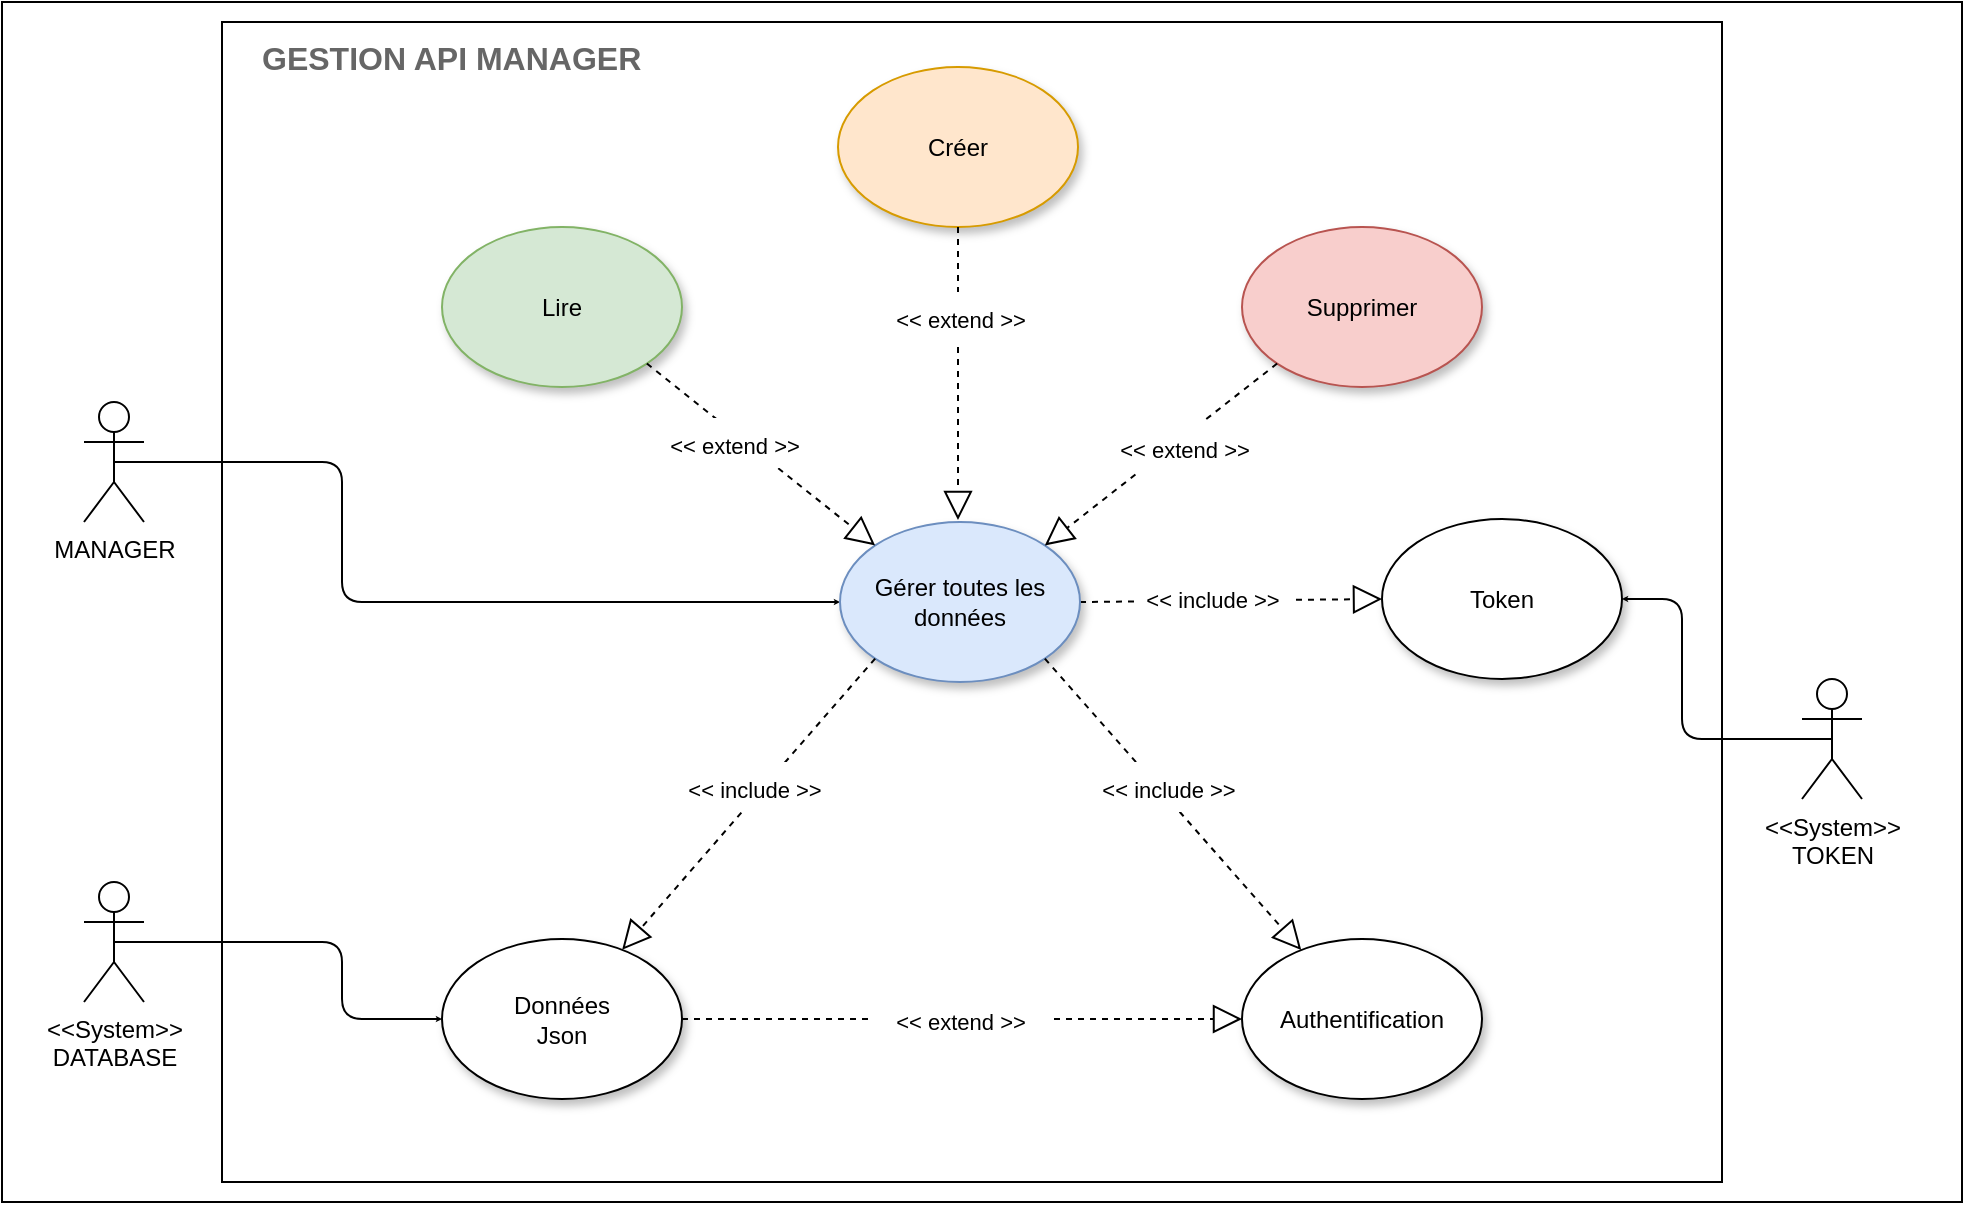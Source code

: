 <mxfile version="14.6.12" type="device" pages="3"><diagram id="VH_ox0vTG5aYY0R1LAW1" name="Page-1"><mxGraphModel dx="1079" dy="1766" grid="1" gridSize="10" guides="1" tooltips="1" connect="1" arrows="1" fold="1" page="1" pageScale="1" pageWidth="827" pageHeight="1169" math="0" shadow="0"><root><mxCell id="0"/><mxCell id="1" parent="0"/><mxCell id="WG0vmA7GrmN-rocCWLWq-1" value="" style="rounded=0;whiteSpace=wrap;html=1;fillColor=none;" parent="1" vertex="1"><mxGeometry x="230" y="-170" width="980" height="600" as="geometry"/></mxCell><mxCell id="WG0vmA7GrmN-rocCWLWq-2" value="" style="shape=folder;fontStyle=1;spacingTop=10;tabWidth=40;tabHeight=0;tabPosition=left;html=1;" parent="1" vertex="1"><mxGeometry x="340" y="-160" width="750" height="580" as="geometry"/></mxCell><mxCell id="WG0vmA7GrmN-rocCWLWq-3" style="edgeStyle=orthogonalEdgeStyle;rounded=1;orthogonalLoop=1;jettySize=auto;html=1;exitX=0.5;exitY=0.5;exitDx=0;exitDy=0;exitPerimeter=0;shadow=0;startSize=0;endSize=0;" parent="1" source="WG0vmA7GrmN-rocCWLWq-4" target="WG0vmA7GrmN-rocCWLWq-8" edge="1"><mxGeometry relative="1" as="geometry"><Array as="points"><mxPoint x="400" y="60"/><mxPoint x="400" y="130"/></Array></mxGeometry></mxCell><mxCell id="WG0vmA7GrmN-rocCWLWq-4" value="MANAGER" style="shape=umlActor;verticalLabelPosition=bottom;verticalAlign=top;html=1;" parent="1" vertex="1"><mxGeometry x="271" y="30" width="30" height="60" as="geometry"/></mxCell><mxCell id="WG0vmA7GrmN-rocCWLWq-5" value="Créer" style="ellipse;whiteSpace=wrap;html=1;fillColor=#ffe6cc;strokeColor=#d79b00;shadow=1;" parent="1" vertex="1"><mxGeometry x="648" y="-137.5" width="120" height="80" as="geometry"/></mxCell><mxCell id="WG0vmA7GrmN-rocCWLWq-6" value="" style="endArrow=block;dashed=1;endFill=0;endSize=12;html=1;exitX=1;exitY=0.5;exitDx=0;exitDy=0;entryX=0;entryY=0.5;entryDx=0;entryDy=0;" parent="1" source="WG0vmA7GrmN-rocCWLWq-8" target="WG0vmA7GrmN-rocCWLWq-9" edge="1"><mxGeometry width="160" relative="1" as="geometry"><mxPoint x="620" y="90" as="sourcePoint"/><mxPoint x="909" y="154" as="targetPoint"/></mxGeometry></mxCell><mxCell id="WG0vmA7GrmN-rocCWLWq-7" value="&lt;div&gt;&lt;font style=&quot;font-size: 16px&quot; color=&quot;#666666&quot;&gt;&lt;b&gt;GESTION API MANAGER&lt;/b&gt;&lt;/font&gt;&lt;/div&gt;" style="text;html=1;align=left;" parent="1" vertex="1"><mxGeometry x="358.2" y="-158" width="191.8" height="30" as="geometry"/></mxCell><mxCell id="WG0vmA7GrmN-rocCWLWq-8" value="Gérer toutes les données" style="ellipse;whiteSpace=wrap;html=1;fillColor=#dae8fc;strokeColor=#6c8ebf;shadow=1;" parent="1" vertex="1"><mxGeometry x="649" y="90" width="120" height="80" as="geometry"/></mxCell><mxCell id="WG0vmA7GrmN-rocCWLWq-9" value="Token" style="ellipse;whiteSpace=wrap;html=1;shadow=1;" parent="1" vertex="1"><mxGeometry x="920" y="88.5" width="120" height="80" as="geometry"/></mxCell><mxCell id="WG0vmA7GrmN-rocCWLWq-10" value="Supprimer" style="ellipse;whiteSpace=wrap;html=1;shadow=1;fillColor=#f8cecc;strokeColor=#b85450;" parent="1" vertex="1"><mxGeometry x="850" y="-57.5" width="120" height="80" as="geometry"/></mxCell><mxCell id="WG0vmA7GrmN-rocCWLWq-13" value="" style="endArrow=block;dashed=1;endFill=0;endSize=12;html=1;exitX=0;exitY=1;exitDx=0;exitDy=0;entryX=1;entryY=0;entryDx=0;entryDy=0;" parent="1" source="WG0vmA7GrmN-rocCWLWq-10" target="WG0vmA7GrmN-rocCWLWq-8" edge="1"><mxGeometry width="160" relative="1" as="geometry"><mxPoint x="709" y="90" as="sourcePoint"/><mxPoint x="751" y="100" as="targetPoint"/><Array as="points"/></mxGeometry></mxCell><mxCell id="WG0vmA7GrmN-rocCWLWq-14" value="" style="endArrow=block;dashed=1;endFill=0;endSize=12;html=1;exitX=0.5;exitY=1;exitDx=0;exitDy=0;" parent="1" source="WG0vmA7GrmN-rocCWLWq-5" edge="1"><mxGeometry width="160" relative="1" as="geometry"><mxPoint x="837.574" y="3.284" as="sourcePoint"/><mxPoint x="708" y="89" as="targetPoint"/><Array as="points"/></mxGeometry></mxCell><mxCell id="WG0vmA7GrmN-rocCWLWq-17" value="&lt;font style=&quot;font-size: 11px&quot;&gt;&amp;lt;&amp;lt; extend &amp;gt;&amp;gt;&lt;/font&gt;" style="text;html=1;align=center;fillColor=#ffffff;" parent="1" vertex="1"><mxGeometry x="664" y="-25" width="90" height="25" as="geometry"/></mxCell><mxCell id="WG0vmA7GrmN-rocCWLWq-18" value="Données&lt;br&gt;Json" style="ellipse;whiteSpace=wrap;html=1;shadow=1;" parent="1" vertex="1"><mxGeometry x="450" y="298.5" width="120" height="80" as="geometry"/></mxCell><mxCell id="WG0vmA7GrmN-rocCWLWq-19" value="" style="endArrow=block;dashed=1;endFill=0;endSize=12;html=1;exitX=0;exitY=1;exitDx=0;exitDy=0;" parent="1" source="WG0vmA7GrmN-rocCWLWq-8" target="WG0vmA7GrmN-rocCWLWq-18" edge="1"><mxGeometry width="160" relative="1" as="geometry"><mxPoint x="719" y="310" as="sourcePoint"/><mxPoint x="719" y="180" as="targetPoint"/></mxGeometry></mxCell><mxCell id="WG0vmA7GrmN-rocCWLWq-21" value="&lt;font style=&quot;font-size: 11px&quot;&gt;&amp;lt;&amp;lt; include &amp;gt;&amp;gt;&lt;/font&gt;" style="text;html=1;align=center;fillColor=#ffffff;" parent="1" vertex="1"><mxGeometry x="796" y="115" width="78" height="25" as="geometry"/></mxCell><mxCell id="yUi-xcZ-TGcRGuBILxH9-6" value="&amp;lt;&amp;lt;System&amp;gt;&amp;gt;&lt;br&gt;DATABASE" style="shape=umlActor;verticalLabelPosition=bottom;verticalAlign=top;html=1;" parent="1" vertex="1"><mxGeometry x="271" y="270" width="30" height="60" as="geometry"/></mxCell><mxCell id="yUi-xcZ-TGcRGuBILxH9-10" style="edgeStyle=orthogonalEdgeStyle;rounded=1;orthogonalLoop=1;jettySize=auto;html=1;exitX=0.5;exitY=0.5;exitDx=0;exitDy=0;exitPerimeter=0;shadow=0;entryX=0;entryY=0.5;entryDx=0;entryDy=0;endSize=0;startSize=0;" parent="1" source="yUi-xcZ-TGcRGuBILxH9-6" target="WG0vmA7GrmN-rocCWLWq-18" edge="1"><mxGeometry relative="1" as="geometry"><Array as="points"><mxPoint x="400" y="300"/><mxPoint x="400" y="339"/></Array><mxPoint x="296" y="70" as="sourcePoint"/><mxPoint x="659" y="140" as="targetPoint"/></mxGeometry></mxCell><mxCell id="lj6DxXYrxHW-u3DZiMIi-1" value="Lire" style="ellipse;whiteSpace=wrap;html=1;shadow=1;fillColor=#d5e8d4;strokeColor=#82b366;" parent="1" vertex="1"><mxGeometry x="450" y="-57.5" width="120" height="80" as="geometry"/></mxCell><mxCell id="lj6DxXYrxHW-u3DZiMIi-2" value="" style="endArrow=block;dashed=1;endFill=0;endSize=12;html=1;exitX=1;exitY=1;exitDx=0;exitDy=0;entryX=0;entryY=0;entryDx=0;entryDy=0;" parent="1" source="lj6DxXYrxHW-u3DZiMIi-1" target="WG0vmA7GrmN-rocCWLWq-8" edge="1"><mxGeometry width="160" relative="1" as="geometry"><mxPoint x="719" y="-60" as="sourcePoint"/><mxPoint x="719" y="100" as="targetPoint"/><Array as="points"/></mxGeometry></mxCell><mxCell id="lj6DxXYrxHW-u3DZiMIi-3" value="&lt;font style=&quot;font-size: 11px&quot;&gt;&amp;lt;&amp;lt; extend &amp;gt;&amp;gt;&lt;/font&gt;" style="text;html=1;align=center;fillColor=#ffffff;" parent="1" vertex="1"><mxGeometry x="551" y="38" width="90" height="25" as="geometry"/></mxCell><mxCell id="lj6DxXYrxHW-u3DZiMIi-4" value="&lt;font style=&quot;font-size: 11px&quot;&gt;&amp;lt;&amp;lt; include &amp;gt;&amp;gt;&lt;/font&gt;" style="text;html=1;align=center;fillColor=#ffffff;" parent="1" vertex="1"><mxGeometry x="561" y="210" width="90" height="25" as="geometry"/></mxCell><mxCell id="lj6DxXYrxHW-u3DZiMIi-6" value="Authentification" style="ellipse;whiteSpace=wrap;html=1;shadow=1;" parent="1" vertex="1"><mxGeometry x="850" y="298.5" width="120" height="80" as="geometry"/></mxCell><mxCell id="lj6DxXYrxHW-u3DZiMIi-7" value="" style="endArrow=block;dashed=1;endFill=0;endSize=12;html=1;exitX=1;exitY=1;exitDx=0;exitDy=0;" parent="1" source="WG0vmA7GrmN-rocCWLWq-8" target="lj6DxXYrxHW-u3DZiMIi-6" edge="1"><mxGeometry width="160" relative="1" as="geometry"><mxPoint x="676.574" y="168.284" as="sourcePoint"/><mxPoint x="541.298" y="315.873" as="targetPoint"/></mxGeometry></mxCell><mxCell id="lj6DxXYrxHW-u3DZiMIi-8" value="&lt;font style=&quot;font-size: 11px&quot;&gt;&amp;lt;&amp;lt; include &amp;gt;&amp;gt;&lt;/font&gt;" style="text;html=1;align=center;fillColor=#ffffff;" parent="1" vertex="1"><mxGeometry x="768" y="210" width="90" height="25" as="geometry"/></mxCell><mxCell id="lj6DxXYrxHW-u3DZiMIi-11" value="&amp;lt;&amp;lt;System&amp;gt;&amp;gt;&lt;br&gt;TOKEN" style="shape=umlActor;verticalLabelPosition=bottom;verticalAlign=top;html=1;" parent="1" vertex="1"><mxGeometry x="1130" y="168.5" width="30" height="60" as="geometry"/></mxCell><mxCell id="lj6DxXYrxHW-u3DZiMIi-12" value="" style="endArrow=block;dashed=1;endFill=0;endSize=12;html=1;exitX=1;exitY=0.5;exitDx=0;exitDy=0;entryX=0;entryY=0.5;entryDx=0;entryDy=0;" parent="1" source="WG0vmA7GrmN-rocCWLWq-18" target="lj6DxXYrxHW-u3DZiMIi-6" edge="1"><mxGeometry width="160" relative="1" as="geometry"><mxPoint x="960" y="173.54" as="sourcePoint"/><mxPoint x="842.426" y="321.716" as="targetPoint"/></mxGeometry></mxCell><mxCell id="lj6DxXYrxHW-u3DZiMIi-13" value="&lt;font style=&quot;font-size: 11px&quot;&gt;&amp;lt;&amp;lt; extend &amp;gt;&amp;gt;&lt;/font&gt;" style="text;html=1;align=center;fillColor=#ffffff;" parent="1" vertex="1"><mxGeometry x="664" y="326" width="90" height="25" as="geometry"/></mxCell><mxCell id="lj6DxXYrxHW-u3DZiMIi-14" style="edgeStyle=orthogonalEdgeStyle;rounded=1;orthogonalLoop=1;jettySize=auto;html=1;exitX=0.5;exitY=0.5;exitDx=0;exitDy=0;exitPerimeter=0;shadow=0;entryX=1;entryY=0.5;entryDx=0;entryDy=0;startSize=0;endSize=0;" parent="1" source="lj6DxXYrxHW-u3DZiMIi-11" target="WG0vmA7GrmN-rocCWLWq-9" edge="1"><mxGeometry relative="1" as="geometry"><Array as="points"><mxPoint x="1070" y="199"/><mxPoint x="1070" y="129"/></Array><mxPoint x="296" y="310" as="sourcePoint"/><mxPoint x="450" y="350" as="targetPoint"/></mxGeometry></mxCell><mxCell id="lj6DxXYrxHW-u3DZiMIi-17" value="&lt;font style=&quot;font-size: 11px&quot;&gt;&amp;lt;&amp;lt; extend &amp;gt;&amp;gt;&lt;/font&gt;" style="text;html=1;align=center;fillColor=#ffffff;" parent="1" vertex="1"><mxGeometry x="776" y="40" width="90" height="25" as="geometry"/></mxCell></root></mxGraphModel></diagram><diagram name="Livraison d'une commande" id="w-QYUiCodnrglj6sB1-8"><mxGraphModel dx="3485" dy="1910" grid="1" gridSize="10" guides="1" tooltips="1" connect="1" arrows="1" fold="1" page="1" pageScale="1" pageWidth="1654" pageHeight="2336" math="0" shadow="0"><root><mxCell id="6cDjXTNqXEqVuaz6WDZV-0"/><mxCell id="6cDjXTNqXEqVuaz6WDZV-1" parent="6cDjXTNqXEqVuaz6WDZV-0"/><mxCell id="MOrpgFzgNn9ORwq8JFCb-0" value="" style="whiteSpace=wrap;html=1;" vertex="1" parent="6cDjXTNqXEqVuaz6WDZV-1"><mxGeometry x="110" y="90" width="1340" height="890" as="geometry"/></mxCell><mxCell id="Pdqt44g4JhJTXEELVmCi-0" value="" style="shape=folder;fontStyle=1;spacingTop=10;tabWidth=40;tabHeight=14;tabPosition=left;html=1;" parent="6cDjXTNqXEqVuaz6WDZV-1" vertex="1"><mxGeometry x="350" y="130" width="830" height="790" as="geometry"/></mxCell><mxCell id="6b2l9aKh-bgbINoQDBiH-1" value="&amp;lt;&amp;lt;système&amp;gt;&amp;gt;&lt;br&gt;&lt;b&gt;système de géolocalisation&lt;/b&gt;&lt;br&gt;" style="shape=umlActor;verticalLabelPosition=bottom;labelBackgroundColor=#ffffff;verticalAlign=top;html=1;fillColor=#000000;" parent="6cDjXTNqXEqVuaz6WDZV-1" vertex="1"><mxGeometry x="1300" y="500" width="30" height="56" as="geometry"/></mxCell><mxCell id="6b2l9aKh-bgbINoQDBiH-2" style="edgeStyle=none;rounded=1;jumpSize=6;orthogonalLoop=1;jettySize=auto;html=1;exitX=1;exitY=1;exitDx=0;exitDy=0;entryX=0.024;entryY=0.386;entryDx=0;entryDy=0;entryPerimeter=0;dashed=1;endArrow=block;endFill=0;endSize=20;strokeWidth=1;" parent="6cDjXTNqXEqVuaz6WDZV-1" source="6b2l9aKh-bgbINoQDBiH-4" target="6b2l9aKh-bgbINoQDBiH-5" edge="1"><mxGeometry relative="1" as="geometry"/></mxCell><mxCell id="6b2l9aKh-bgbINoQDBiH-3" value="&amp;lt; &amp;lt;include&amp;gt; &amp;gt;" style="text;html=1;resizable=0;points=[];align=center;verticalAlign=middle;labelBackgroundColor=#ffffff;" parent="6b2l9aKh-bgbINoQDBiH-2" vertex="1" connectable="0"><mxGeometry x="-0.205" y="1" relative="1" as="geometry"><mxPoint as="offset"/></mxGeometry></mxCell><mxCell id="6b2l9aKh-bgbINoQDBiH-4" value="Validation de la commande" style="ellipse;whiteSpace=wrap;html=1;" parent="6cDjXTNqXEqVuaz6WDZV-1" vertex="1"><mxGeometry x="494" y="168" width="210" height="70" as="geometry"/></mxCell><mxCell id="G4kkE9BbwctxxHwsilJT-6" style="edgeStyle=none;rounded=1;jumpSize=6;orthogonalLoop=1;jettySize=auto;html=1;exitX=0.5;exitY=1;exitDx=0;exitDy=0;entryX=0.5;entryY=0;entryDx=0;entryDy=0;dashed=1;endArrow=block;endFill=0;endSize=20;strokeWidth=1;" parent="6cDjXTNqXEqVuaz6WDZV-1" source="6b2l9aKh-bgbINoQDBiH-5" target="G4kkE9BbwctxxHwsilJT-3" edge="1"><mxGeometry relative="1" as="geometry"/></mxCell><mxCell id="G4kkE9BbwctxxHwsilJT-9" value="&amp;lt; &amp;lt;include&amp;gt; &amp;gt;" style="text;html=1;resizable=0;points=[];align=center;verticalAlign=middle;labelBackgroundColor=#ffffff;" parent="G4kkE9BbwctxxHwsilJT-6" vertex="1" connectable="0"><mxGeometry x="-0.405" y="2" relative="1" as="geometry"><mxPoint x="-2" y="14" as="offset"/></mxGeometry></mxCell><mxCell id="G4kkE9BbwctxxHwsilJT-14" style="edgeStyle=none;rounded=1;jumpSize=6;orthogonalLoop=1;jettySize=auto;html=1;exitX=1;exitY=1;exitDx=0;exitDy=0;entryX=1;entryY=0;entryDx=0;entryDy=0;dashed=1;endArrow=block;endFill=0;endSize=20;strokeWidth=1;" parent="6cDjXTNqXEqVuaz6WDZV-1" source="G4kkE9BbwctxxHwsilJT-3" target="G4kkE9BbwctxxHwsilJT-11" edge="1"><mxGeometry relative="1" as="geometry"><Array as="points"/></mxGeometry></mxCell><mxCell id="G4kkE9BbwctxxHwsilJT-15" value="&amp;lt; &amp;lt;include&amp;gt; &amp;gt;" style="text;html=1;resizable=0;points=[];align=center;verticalAlign=middle;labelBackgroundColor=#ffffff;" parent="G4kkE9BbwctxxHwsilJT-14" vertex="1" connectable="0"><mxGeometry x="-0.217" relative="1" as="geometry"><mxPoint as="offset"/></mxGeometry></mxCell><mxCell id="6b2l9aKh-bgbINoQDBiH-5" value="Calcul du temps de livraison" style="ellipse;whiteSpace=wrap;html=1;" parent="6cDjXTNqXEqVuaz6WDZV-1" vertex="1"><mxGeometry x="838" y="257" width="210" height="70" as="geometry"/></mxCell><mxCell id="6b2l9aKh-bgbINoQDBiH-6" value="" style="endArrow=none;html=1;entryX=0;entryY=0.333;entryDx=0;entryDy=0;entryPerimeter=0;exitX=0.886;exitY=0.814;exitDx=0;exitDy=0;exitPerimeter=0;" parent="6cDjXTNqXEqVuaz6WDZV-1" source="6b2l9aKh-bgbINoQDBiH-5" target="6b2l9aKh-bgbINoQDBiH-1" edge="1"><mxGeometry width="50" height="50" relative="1" as="geometry"><mxPoint x="1085" y="267" as="sourcePoint"/><mxPoint x="1204" y="188" as="targetPoint"/></mxGeometry></mxCell><mxCell id="6b2l9aKh-bgbINoQDBiH-9" value="Livraison de la commande" style="ellipse;whiteSpace=wrap;html=1;" parent="6cDjXTNqXEqVuaz6WDZV-1" vertex="1"><mxGeometry x="555" y="780" width="210" height="70" as="geometry"/></mxCell><mxCell id="6b2l9aKh-bgbINoQDBiH-10" value="&lt;div style=&quot;text-align: center&quot;&gt;&lt;span&gt;&lt;b&gt;extension point&lt;/b&gt;&lt;/span&gt;&lt;/div&gt;&lt;div style=&quot;text-align: center&quot;&gt;&lt;span&gt;EXT1 : Si validation OK&lt;/span&gt;&lt;/div&gt;" style="text;html=1;resizable=0;points=[];autosize=1;align=left;verticalAlign=top;spacingTop=-4;" parent="6cDjXTNqXEqVuaz6WDZV-1" vertex="1"><mxGeometry x="534" y="247" width="140" height="30" as="geometry"/></mxCell><mxCell id="BLP0bTrUJ7WYx-oRSA_N-0" value="&lt;div style=&quot;text-align: center&quot;&gt;&lt;b&gt;Livraison d'une commande&lt;/b&gt;&lt;/div&gt;" style="text;html=1;" parent="6cDjXTNqXEqVuaz6WDZV-1" vertex="1"><mxGeometry x="1000" y="156" width="170" height="30" as="geometry"/></mxCell><mxCell id="6AGqnf61tiGwgaYWyTPQ-6" style="edgeStyle=none;rounded=1;jumpSize=6;orthogonalLoop=1;jettySize=auto;html=1;exitX=0.5;exitY=0;exitDx=0;exitDy=0;entryX=0.457;entryY=1.2;entryDx=0;entryDy=0;entryPerimeter=0;endArrow=block;endFill=0;endSize=20;strokeWidth=1;dashed=1;" parent="6cDjXTNqXEqVuaz6WDZV-1" source="BLP0bTrUJ7WYx-oRSA_N-1" target="6b2l9aKh-bgbINoQDBiH-10" edge="1"><mxGeometry relative="1" as="geometry"/></mxCell><mxCell id="bcoSQ2qYeqrCAkolIB37-0" value="&amp;lt; &amp;lt;extend&amp;gt; &amp;gt;" style="text;html=1;resizable=0;points=[];align=center;verticalAlign=middle;labelBackgroundColor=#ffffff;" parent="6AGqnf61tiGwgaYWyTPQ-6" vertex="1" connectable="0"><mxGeometry x="-0.265" relative="1" as="geometry"><mxPoint x="28" y="2" as="offset"/></mxGeometry></mxCell><mxCell id="G4kkE9BbwctxxHwsilJT-4" style="edgeStyle=none;rounded=1;jumpSize=6;orthogonalLoop=1;jettySize=auto;html=1;exitX=1;exitY=0.5;exitDx=0;exitDy=0;entryX=0;entryY=0;entryDx=0;entryDy=0;dashed=1;endArrow=block;endFill=0;endSize=20;strokeWidth=1;" parent="6cDjXTNqXEqVuaz6WDZV-1" source="BLP0bTrUJ7WYx-oRSA_N-1" target="G4kkE9BbwctxxHwsilJT-3" edge="1"><mxGeometry relative="1" as="geometry"/></mxCell><mxCell id="G4kkE9BbwctxxHwsilJT-8" value="&amp;lt; &amp;lt;include&amp;gt; &amp;gt;" style="text;html=1;resizable=0;points=[];align=center;verticalAlign=middle;labelBackgroundColor=#ffffff;" parent="G4kkE9BbwctxxHwsilJT-4" vertex="1" connectable="0"><mxGeometry x="0.19" y="2" relative="1" as="geometry"><mxPoint x="-13.5" y="-6.5" as="offset"/></mxGeometry></mxCell><mxCell id="BLP0bTrUJ7WYx-oRSA_N-1" value="Choix du livreur le plus proche&lt;br&gt;" style="ellipse;whiteSpace=wrap;html=1;" parent="6cDjXTNqXEqVuaz6WDZV-1" vertex="1"><mxGeometry x="479" y="360" width="250" height="70" as="geometry"/></mxCell><mxCell id="BLP0bTrUJ7WYx-oRSA_N-4" style="edgeStyle=none;rounded=1;jumpSize=6;orthogonalLoop=1;jettySize=auto;html=1;exitX=0.5;exitY=0;exitDx=0;exitDy=0;entryX=0.136;entryY=1.1;entryDx=0;entryDy=0;dashed=1;endArrow=block;endFill=0;endSize=20;strokeWidth=1;entryPerimeter=0;" parent="6cDjXTNqXEqVuaz6WDZV-1" source="BLP0bTrUJ7WYx-oRSA_N-3" target="sgKaqKILv5sMn1YOSmrw-0" edge="1"><mxGeometry relative="1" as="geometry"/></mxCell><mxCell id="bcoSQ2qYeqrCAkolIB37-1" value="&amp;lt; &amp;lt;extend&amp;gt; &amp;gt;" style="text;html=1;resizable=0;points=[];align=center;verticalAlign=middle;labelBackgroundColor=#ffffff;" parent="BLP0bTrUJ7WYx-oRSA_N-4" vertex="1" connectable="0"><mxGeometry x="-0.257" relative="1" as="geometry"><mxPoint x="-32" y="-3" as="offset"/></mxGeometry></mxCell><mxCell id="G4kkE9BbwctxxHwsilJT-5" style="edgeStyle=none;rounded=1;jumpSize=6;orthogonalLoop=1;jettySize=auto;html=1;exitX=1;exitY=0.5;exitDx=0;exitDy=0;entryX=0;entryY=0.5;entryDx=0;entryDy=0;dashed=1;endArrow=block;endFill=0;endSize=20;strokeWidth=1;" parent="6cDjXTNqXEqVuaz6WDZV-1" source="BLP0bTrUJ7WYx-oRSA_N-3" target="G4kkE9BbwctxxHwsilJT-3" edge="1"><mxGeometry relative="1" as="geometry"/></mxCell><mxCell id="G4kkE9BbwctxxHwsilJT-7" value="&amp;lt; &amp;lt;include&amp;gt; &amp;gt;" style="text;html=1;resizable=0;points=[];align=center;verticalAlign=middle;labelBackgroundColor=#ffffff;" parent="G4kkE9BbwctxxHwsilJT-5" vertex="1" connectable="0"><mxGeometry x="-0.137" relative="1" as="geometry"><mxPoint as="offset"/></mxGeometry></mxCell><mxCell id="BLP0bTrUJ7WYx-oRSA_N-3" value="Choix du livreur suivant" style="ellipse;whiteSpace=wrap;html=1;" parent="6cDjXTNqXEqVuaz6WDZV-1" vertex="1"><mxGeometry x="375" y="521" width="250" height="70" as="geometry"/></mxCell><mxCell id="BLP0bTrUJ7WYx-oRSA_N-6" value="livreur&lt;br&gt;" style="shape=umlActor;verticalLabelPosition=bottom;labelBackgroundColor=#ffffff;verticalAlign=top;html=1;fillColor=#000000;" parent="6cDjXTNqXEqVuaz6WDZV-1" vertex="1"><mxGeometry x="261" y="690" width="30" height="60" as="geometry"/></mxCell><mxCell id="6AGqnf61tiGwgaYWyTPQ-0" value="Acheteur" style="shape=umlActor;verticalLabelPosition=bottom;labelBackgroundColor=#ffffff;verticalAlign=top;html=1;fillColor=#000000;" parent="6cDjXTNqXEqVuaz6WDZV-1" vertex="1"><mxGeometry x="261" y="156" width="30" height="60" as="geometry"/></mxCell><mxCell id="6AGqnf61tiGwgaYWyTPQ-4" style="edgeStyle=none;rounded=1;jumpSize=6;orthogonalLoop=1;jettySize=auto;html=1;exitX=0.5;exitY=0;exitDx=0;exitDy=0;exitPerimeter=0;endArrow=block;endFill=0;endSize=20;strokeWidth=1;" parent="6cDjXTNqXEqVuaz6WDZV-1" source="6AGqnf61tiGwgaYWyTPQ-1" edge="1"><mxGeometry relative="1" as="geometry"><mxPoint x="280" y="240" as="targetPoint"/></mxGeometry></mxCell><mxCell id="6AGqnf61tiGwgaYWyTPQ-1" value="Particulier" style="shape=umlActor;verticalLabelPosition=bottom;labelBackgroundColor=#ffffff;verticalAlign=top;html=1;fillColor=#000000;" parent="6cDjXTNqXEqVuaz6WDZV-1" vertex="1"><mxGeometry x="291" y="277" width="30" height="60" as="geometry"/></mxCell><mxCell id="6AGqnf61tiGwgaYWyTPQ-3" style="edgeStyle=none;rounded=1;jumpSize=6;orthogonalLoop=1;jettySize=auto;html=1;exitX=0.5;exitY=0;exitDx=0;exitDy=0;exitPerimeter=0;endArrow=block;endFill=0;endSize=20;strokeWidth=1;" parent="6cDjXTNqXEqVuaz6WDZV-1" source="6AGqnf61tiGwgaYWyTPQ-2" edge="1"><mxGeometry relative="1" as="geometry"><mxPoint x="250" y="240" as="targetPoint"/></mxGeometry></mxCell><mxCell id="6AGqnf61tiGwgaYWyTPQ-2" value="Entreprise" style="shape=umlActor;verticalLabelPosition=bottom;labelBackgroundColor=#ffffff;verticalAlign=top;html=1;fillColor=#000000;" parent="6cDjXTNqXEqVuaz6WDZV-1" vertex="1"><mxGeometry x="180" y="280" width="30" height="60" as="geometry"/></mxCell><mxCell id="6AGqnf61tiGwgaYWyTPQ-5" value="" style="endArrow=none;html=1;strokeWidth=1;entryX=0;entryY=0.5;entryDx=0;entryDy=0;exitX=0.75;exitY=0.1;exitDx=0;exitDy=0;exitPerimeter=0;" parent="6cDjXTNqXEqVuaz6WDZV-1" source="6AGqnf61tiGwgaYWyTPQ-0" target="6b2l9aKh-bgbINoQDBiH-4" edge="1"><mxGeometry width="50" height="50" relative="1" as="geometry"><mxPoint x="370" y="263" as="sourcePoint"/><mxPoint x="420" y="213" as="targetPoint"/></mxGeometry></mxCell><mxCell id="sgKaqKILv5sMn1YOSmrw-0" value="&lt;div style=&quot;text-align: center&quot;&gt;&lt;span&gt;&lt;b&gt;extension point&lt;/b&gt;&lt;/span&gt;&lt;/div&gt;&lt;div style=&quot;text-align: center&quot;&gt;&lt;span&gt;EXT1 : Si livreur actuel non disponible&lt;/span&gt;&lt;/div&gt;" style="text;html=1;resizable=0;points=[];autosize=1;align=left;verticalAlign=top;spacingTop=-4;" parent="6cDjXTNqXEqVuaz6WDZV-1" vertex="1"><mxGeometry x="500" y="440" width="220" height="30" as="geometry"/></mxCell><mxCell id="sgKaqKILv5sMn1YOSmrw-3" value="Entreprise ExpressFood" style="shape=umlActor;verticalLabelPosition=bottom;labelBackgroundColor=#ffffff;verticalAlign=top;html=1;fillColor=#000000;" parent="6cDjXTNqXEqVuaz6WDZV-1" vertex="1"><mxGeometry x="195" y="521" width="30" height="60" as="geometry"/></mxCell><mxCell id="sgKaqKILv5sMn1YOSmrw-5" value="" style="endArrow=none;html=1;entryX=0;entryY=0.5;entryDx=0;entryDy=0;exitX=1;exitY=0.333;exitDx=0;exitDy=0;exitPerimeter=0;" parent="6cDjXTNqXEqVuaz6WDZV-1" source="sgKaqKILv5sMn1YOSmrw-3" target="BLP0bTrUJ7WYx-oRSA_N-3" edge="1"><mxGeometry width="50" height="50" relative="1" as="geometry"><mxPoint x="890" y="825" as="sourcePoint"/><mxPoint x="1320" y="539" as="targetPoint"/><Array as="points"/></mxGeometry></mxCell><mxCell id="G4kkE9BbwctxxHwsilJT-0" value="&amp;lt;&amp;lt;système&amp;gt;&amp;gt;&lt;br&gt;&lt;b&gt;système de paiement&lt;/b&gt;&lt;br&gt;" style="shape=umlActor;verticalLabelPosition=bottom;labelBackgroundColor=#ffffff;verticalAlign=top;html=1;fillColor=#000000;" parent="6cDjXTNqXEqVuaz6WDZV-1" vertex="1"><mxGeometry x="1295" y="749" width="30" height="56" as="geometry"/></mxCell><mxCell id="G4kkE9BbwctxxHwsilJT-12" style="edgeStyle=none;rounded=1;jumpSize=6;orthogonalLoop=1;jettySize=auto;html=1;exitX=0;exitY=1;exitDx=0;exitDy=0;entryX=0.5;entryY=0;entryDx=0;entryDy=0;dashed=1;endArrow=block;endFill=0;endSize=20;strokeWidth=1;" parent="6cDjXTNqXEqVuaz6WDZV-1" source="G4kkE9BbwctxxHwsilJT-3" target="G4kkE9BbwctxxHwsilJT-10" edge="1"><mxGeometry relative="1" as="geometry"/></mxCell><mxCell id="G4kkE9BbwctxxHwsilJT-13" value="&amp;lt; &amp;lt;include&amp;gt; &amp;gt;" style="text;html=1;resizable=0;points=[];align=center;verticalAlign=middle;labelBackgroundColor=#ffffff;" parent="G4kkE9BbwctxxHwsilJT-12" vertex="1" connectable="0"><mxGeometry x="0.162" relative="1" as="geometry"><mxPoint as="offset"/></mxGeometry></mxCell><mxCell id="G4kkE9BbwctxxHwsilJT-3" value="Livraison acceptée" style="ellipse;whiteSpace=wrap;html=1;" parent="6cDjXTNqXEqVuaz6WDZV-1" vertex="1"><mxGeometry x="838" y="458" width="210" height="70" as="geometry"/></mxCell><mxCell id="G4kkE9BbwctxxHwsilJT-16" style="edgeStyle=none;rounded=1;jumpSize=6;orthogonalLoop=1;jettySize=auto;html=1;exitX=1;exitY=0.5;exitDx=0;exitDy=0;entryX=0;entryY=1;entryDx=0;entryDy=0;dashed=1;endArrow=block;endFill=0;endSize=20;strokeWidth=1;" parent="6cDjXTNqXEqVuaz6WDZV-1" source="G4kkE9BbwctxxHwsilJT-10" target="G4kkE9BbwctxxHwsilJT-11" edge="1"><mxGeometry relative="1" as="geometry"/></mxCell><mxCell id="G4kkE9BbwctxxHwsilJT-17" value="&amp;lt; &amp;lt;include&amp;gt; &amp;gt;" style="text;html=1;resizable=0;points=[];align=center;verticalAlign=middle;labelBackgroundColor=#ffffff;" parent="G4kkE9BbwctxxHwsilJT-16" vertex="1" connectable="0"><mxGeometry x="-0.359" y="1" relative="1" as="geometry"><mxPoint x="7.5" y="14" as="offset"/></mxGeometry></mxCell><mxCell id="G4kkE9BbwctxxHwsilJT-22" style="edgeStyle=none;rounded=1;jumpSize=6;orthogonalLoop=1;jettySize=auto;html=1;exitX=0.5;exitY=1;exitDx=0;exitDy=0;entryX=0.5;entryY=0;entryDx=0;entryDy=0;dashed=1;endArrow=block;endFill=0;endSize=20;strokeWidth=1;" parent="6cDjXTNqXEqVuaz6WDZV-1" source="G4kkE9BbwctxxHwsilJT-10" target="6b2l9aKh-bgbINoQDBiH-9" edge="1"><mxGeometry relative="1" as="geometry"/></mxCell><mxCell id="G4kkE9BbwctxxHwsilJT-23" value="&amp;lt; &amp;lt;include&amp;gt; &amp;gt;" style="text;html=1;resizable=0;points=[];align=center;verticalAlign=middle;labelBackgroundColor=#ffffff;" parent="G4kkE9BbwctxxHwsilJT-22" vertex="1" connectable="0"><mxGeometry x="-0.326" y="1" relative="1" as="geometry"><mxPoint x="-26" as="offset"/></mxGeometry></mxCell><mxCell id="G4kkE9BbwctxxHwsilJT-10" value="Notification client &quot;Commande prise en charge&quot;" style="ellipse;whiteSpace=wrap;html=1;" parent="6cDjXTNqXEqVuaz6WDZV-1" vertex="1"><mxGeometry x="490" y="640" width="310" height="80" as="geometry"/></mxCell><mxCell id="G4kkE9BbwctxxHwsilJT-11" value="Redirection page temps de livraison" style="ellipse;whiteSpace=wrap;html=1;" parent="6cDjXTNqXEqVuaz6WDZV-1" vertex="1"><mxGeometry x="860" y="619.5" width="260" height="59" as="geometry"/></mxCell><mxCell id="G4kkE9BbwctxxHwsilJT-20" style="edgeStyle=none;rounded=1;jumpSize=6;orthogonalLoop=1;jettySize=auto;html=1;exitX=0;exitY=0.5;exitDx=0;exitDy=0;entryX=1;entryY=0.5;entryDx=0;entryDy=0;dashed=1;endArrow=block;endFill=0;endSize=20;strokeWidth=1;" parent="6cDjXTNqXEqVuaz6WDZV-1" source="G4kkE9BbwctxxHwsilJT-18" target="6b2l9aKh-bgbINoQDBiH-9" edge="1"><mxGeometry relative="1" as="geometry"/></mxCell><mxCell id="G4kkE9BbwctxxHwsilJT-21" value="&amp;lt; &amp;lt;extend&amp;gt; &amp;gt;" style="text;html=1;resizable=0;points=[];align=center;verticalAlign=middle;labelBackgroundColor=#ffffff;" parent="G4kkE9BbwctxxHwsilJT-20" vertex="1" connectable="0"><mxGeometry x="-0.35" relative="1" as="geometry"><mxPoint x="-8" y="-8" as="offset"/></mxGeometry></mxCell><mxCell id="G4kkE9BbwctxxHwsilJT-18" value="Récupération paiement" style="ellipse;whiteSpace=wrap;html=1;" parent="6cDjXTNqXEqVuaz6WDZV-1" vertex="1"><mxGeometry x="885" y="777" width="210" height="70" as="geometry"/></mxCell><mxCell id="G4kkE9BbwctxxHwsilJT-19" value="&lt;div style=&quot;text-align: center&quot;&gt;&lt;span&gt;&lt;b&gt;extension point&lt;/b&gt;&lt;/span&gt;&lt;/div&gt;&lt;div style=&quot;text-align: center&quot;&gt;&lt;span&gt;EXT1 : Si paiement sur place (chèque, espèce)&lt;/span&gt;&lt;/div&gt;" style="text;html=1;resizable=0;points=[];autosize=1;align=left;verticalAlign=top;spacingTop=-4;" parent="6cDjXTNqXEqVuaz6WDZV-1" vertex="1"><mxGeometry x="530" y="865" width="270" height="30" as="geometry"/></mxCell><mxCell id="G4kkE9BbwctxxHwsilJT-24" value="" style="endArrow=none;html=1;entryX=0.067;entryY=0.757;entryDx=0;entryDy=0;exitX=1;exitY=0.333;exitDx=0;exitDy=0;exitPerimeter=0;entryPerimeter=0;" parent="6cDjXTNqXEqVuaz6WDZV-1" source="BLP0bTrUJ7WYx-oRSA_N-6" target="G4kkE9BbwctxxHwsilJT-3" edge="1"><mxGeometry width="50" height="50" relative="1" as="geometry"><mxPoint x="276" y="700" as="sourcePoint"/><mxPoint x="426" y="715" as="targetPoint"/><Array as="points"/></mxGeometry></mxCell><mxCell id="GlQzbCFi37gt2-67gvie-0" value="" style="endArrow=none;html=1;entryX=0;entryY=0.333;entryDx=0;entryDy=0;entryPerimeter=0;exitX=1;exitY=0.5;exitDx=0;exitDy=0;" parent="6cDjXTNqXEqVuaz6WDZV-1" source="G4kkE9BbwctxxHwsilJT-18" target="G4kkE9BbwctxxHwsilJT-0" edge="1"><mxGeometry width="50" height="50" relative="1" as="geometry"><mxPoint x="1034" y="500" as="sourcePoint"/><mxPoint x="1310" y="705" as="targetPoint"/></mxGeometry></mxCell></root></mxGraphModel></diagram><diagram name="Ajout d'un plat du jour" id="Pjryhe-Rg2_dDlAWVT8j"><mxGraphModel dx="2323" dy="1273" grid="1" gridSize="10" guides="1" tooltips="1" connect="1" arrows="1" fold="1" page="1" pageScale="1" pageWidth="1654" pageHeight="2336" math="0" shadow="0"><root><mxCell id="OBRYc4jluoY8yjoJlfUl-0"/><mxCell id="OBRYc4jluoY8yjoJlfUl-1" parent="OBRYc4jluoY8yjoJlfUl-0"/><mxCell id="fIu9-ngxkENwtGSgZ3IS-0" value="" style="whiteSpace=wrap;html=1;" vertex="1" parent="OBRYc4jluoY8yjoJlfUl-1"><mxGeometry x="90" y="65" width="1110" height="755" as="geometry"/></mxCell><mxCell id="n2VfmviNvjXJ3C9nIvnt-0" value="" style="shape=folder;fontStyle=1;spacingTop=10;tabWidth=40;tabHeight=14;tabPosition=left;html=1;" parent="OBRYc4jluoY8yjoJlfUl-1" vertex="1"><mxGeometry x="320" y="90" width="830" height="680" as="geometry"/></mxCell><mxCell id="-eHsNyeum8KJDXx0hkt0-2" value="Consulter la carte" style="ellipse;whiteSpace=wrap;html=1;" parent="OBRYc4jluoY8yjoJlfUl-1" vertex="1"><mxGeometry x="580" y="141" width="250" height="50" as="geometry"/></mxCell><mxCell id="-eHsNyeum8KJDXx0hkt0-11" value="&lt;b&gt;Ajout d'un plat du jour&lt;/b&gt;&lt;br&gt;" style="text;html=1;resizable=0;points=[];autosize=1;align=left;verticalAlign=top;spacingTop=-4;" parent="OBRYc4jluoY8yjoJlfUl-1" vertex="1"><mxGeometry x="1000" y="121" width="140" height="20" as="geometry"/></mxCell><mxCell id="9Tkb1nV93ElJCu36WKn_-3" value="Acheteur" style="shape=umlActor;verticalLabelPosition=bottom;labelBackgroundColor=#ffffff;verticalAlign=top;html=1;fillColor=#000000;" parent="OBRYc4jluoY8yjoJlfUl-1" vertex="1"><mxGeometry x="187" y="148" width="30" height="60" as="geometry"/></mxCell><mxCell id="btzbmxIyDeASeJlJxZDf-1" style="edgeStyle=none;rounded=1;jumpSize=6;orthogonalLoop=1;jettySize=auto;html=1;exitX=0.5;exitY=0;exitDx=0;exitDy=0;exitPerimeter=0;endArrow=block;endFill=0;endSize=20;strokeWidth=1;" parent="OBRYc4jluoY8yjoJlfUl-1" source="9Tkb1nV93ElJCu36WKn_-4" edge="1"><mxGeometry relative="1" as="geometry"><mxPoint x="220" y="238" as="targetPoint"/></mxGeometry></mxCell><mxCell id="9Tkb1nV93ElJCu36WKn_-4" value="Particulier" style="shape=umlActor;verticalLabelPosition=bottom;labelBackgroundColor=#ffffff;verticalAlign=top;html=1;fillColor=#000000;" parent="OBRYc4jluoY8yjoJlfUl-1" vertex="1"><mxGeometry x="220" y="288" width="30" height="60" as="geometry"/></mxCell><mxCell id="btzbmxIyDeASeJlJxZDf-0" style="edgeStyle=none;rounded=1;jumpSize=6;orthogonalLoop=1;jettySize=auto;html=1;exitX=0.5;exitY=0;exitDx=0;exitDy=0;exitPerimeter=0;endArrow=block;endFill=0;endSize=20;strokeWidth=1;" parent="OBRYc4jluoY8yjoJlfUl-1" source="9Tkb1nV93ElJCu36WKn_-5" edge="1"><mxGeometry relative="1" as="geometry"><mxPoint x="170" y="228" as="targetPoint"/></mxGeometry></mxCell><mxCell id="9Tkb1nV93ElJCu36WKn_-5" value="Entreprise" style="shape=umlActor;verticalLabelPosition=bottom;labelBackgroundColor=#ffffff;verticalAlign=top;html=1;fillColor=#000000;" parent="OBRYc4jluoY8yjoJlfUl-1" vertex="1"><mxGeometry x="120" y="288" width="30" height="60" as="geometry"/></mxCell><mxCell id="btzbmxIyDeASeJlJxZDf-3" value="" style="endArrow=none;html=1;strokeWidth=1;entryX=0;entryY=0.5;entryDx=0;entryDy=0;exitX=1;exitY=0.333;exitDx=0;exitDy=0;exitPerimeter=0;" parent="OBRYc4jluoY8yjoJlfUl-1" source="9Tkb1nV93ElJCu36WKn_-3" target="-eHsNyeum8KJDXx0hkt0-2" edge="1"><mxGeometry width="50" height="50" relative="1" as="geometry"><mxPoint x="110" y="950" as="sourcePoint"/><mxPoint x="160" y="900" as="targetPoint"/></mxGeometry></mxCell><mxCell id="btzbmxIyDeASeJlJxZDf-4" value="Entreprise ExpressFood" style="shape=umlActor;verticalLabelPosition=bottom;labelBackgroundColor=#ffffff;verticalAlign=top;html=1;fillColor=#000000;" parent="OBRYc4jluoY8yjoJlfUl-1" vertex="1"><mxGeometry x="167" y="450" width="30" height="60" as="geometry"/></mxCell><mxCell id="btzbmxIyDeASeJlJxZDf-14" style="edgeStyle=none;rounded=1;jumpSize=6;orthogonalLoop=1;jettySize=auto;html=1;exitX=0;exitY=1;exitDx=0;exitDy=0;entryX=1;entryY=0;entryDx=0;entryDy=0;endArrow=block;endFill=0;endSize=9;strokeWidth=1;" parent="OBRYc4jluoY8yjoJlfUl-1" source="btzbmxIyDeASeJlJxZDf-5" target="btzbmxIyDeASeJlJxZDf-10" edge="1"><mxGeometry relative="1" as="geometry"/></mxCell><mxCell id="btzbmxIyDeASeJlJxZDf-15" style="edgeStyle=none;rounded=1;jumpSize=6;orthogonalLoop=1;jettySize=auto;html=1;exitX=0.5;exitY=1;exitDx=0;exitDy=0;entryX=0.666;entryY=0.02;entryDx=0;entryDy=0;entryPerimeter=0;endArrow=block;endFill=0;endSize=9;strokeWidth=1;" parent="OBRYc4jluoY8yjoJlfUl-1" source="btzbmxIyDeASeJlJxZDf-5" target="btzbmxIyDeASeJlJxZDf-11" edge="1"><mxGeometry relative="1" as="geometry"/></mxCell><mxCell id="btzbmxIyDeASeJlJxZDf-16" style="edgeStyle=none;rounded=1;jumpSize=6;orthogonalLoop=1;jettySize=auto;html=1;exitX=1;exitY=1;exitDx=0;exitDy=0;entryX=1;entryY=0.5;entryDx=0;entryDy=0;endArrow=block;endFill=0;endSize=9;strokeWidth=1;" parent="OBRYc4jluoY8yjoJlfUl-1" source="btzbmxIyDeASeJlJxZDf-5" target="btzbmxIyDeASeJlJxZDf-12" edge="1"><mxGeometry relative="1" as="geometry"><Array as="points"/></mxGeometry></mxCell><mxCell id="btzbmxIyDeASeJlJxZDf-17" style="edgeStyle=none;rounded=1;jumpSize=6;orthogonalLoop=1;jettySize=auto;html=1;exitX=1;exitY=0.5;exitDx=0;exitDy=0;entryX=1;entryY=0.5;entryDx=0;entryDy=0;endArrow=block;endFill=0;endSize=9;strokeWidth=1;" parent="OBRYc4jluoY8yjoJlfUl-1" source="btzbmxIyDeASeJlJxZDf-5" target="btzbmxIyDeASeJlJxZDf-13" edge="1"><mxGeometry relative="1" as="geometry"><Array as="points"><mxPoint x="660" y="460"/></Array></mxGeometry></mxCell><mxCell id="PYuCqc0yl3SopAAgHcYh-2" style="edgeStyle=none;rounded=1;jumpSize=6;orthogonalLoop=1;jettySize=auto;html=1;exitX=1;exitY=0.5;exitDx=0;exitDy=0;entryX=0.5;entryY=0;entryDx=0;entryDy=0;startArrow=none;startFill=0;startSize=6;endArrow=block;endFill=0;endSize=20;strokeWidth=1;dashed=1;" parent="OBRYc4jluoY8yjoJlfUl-1" source="btzbmxIyDeASeJlJxZDf-5" target="PYuCqc0yl3SopAAgHcYh-0" edge="1"><mxGeometry relative="1" as="geometry"/></mxCell><mxCell id="PYuCqc0yl3SopAAgHcYh-3" value="&amp;lt; &amp;lt;include&amp;gt; &amp;gt;" style="text;html=1;resizable=0;points=[];align=center;verticalAlign=middle;labelBackgroundColor=#ffffff;" parent="PYuCqc0yl3SopAAgHcYh-2" vertex="1" connectable="0"><mxGeometry x="-0.385" y="4" relative="1" as="geometry"><mxPoint x="34.5" y="9" as="offset"/></mxGeometry></mxCell><mxCell id="btzbmxIyDeASeJlJxZDf-5" value="Modifier la carte" style="ellipse;whiteSpace=wrap;html=1;" parent="OBRYc4jluoY8yjoJlfUl-1" vertex="1"><mxGeometry x="580" y="230" width="250" height="50" as="geometry"/></mxCell><mxCell id="btzbmxIyDeASeJlJxZDf-7" value="" style="endArrow=none;html=1;strokeWidth=1;entryX=0;entryY=0.5;entryDx=0;entryDy=0;exitX=1;exitY=0.333;exitDx=0;exitDy=0;exitPerimeter=0;" parent="OBRYc4jluoY8yjoJlfUl-1" source="btzbmxIyDeASeJlJxZDf-4" target="btzbmxIyDeASeJlJxZDf-5" edge="1"><mxGeometry width="50" height="50" relative="1" as="geometry"><mxPoint x="110" y="950" as="sourcePoint"/><mxPoint x="160" y="900" as="targetPoint"/><Array as="points"><mxPoint x="360" y="280"/></Array></mxGeometry></mxCell><mxCell id="btzbmxIyDeASeJlJxZDf-10" value="Plat 1" style="ellipse;whiteSpace=wrap;html=1;" parent="OBRYc4jluoY8yjoJlfUl-1" vertex="1"><mxGeometry x="387.5" y="318" width="145" height="50" as="geometry"/></mxCell><mxCell id="btzbmxIyDeASeJlJxZDf-11" value="Plat 2" style="ellipse;whiteSpace=wrap;html=1;" parent="OBRYc4jluoY8yjoJlfUl-1" vertex="1"><mxGeometry x="387.5" y="390" width="145" height="50" as="geometry"/></mxCell><mxCell id="btzbmxIyDeASeJlJxZDf-12" value="Dessert 1" style="ellipse;whiteSpace=wrap;html=1;" parent="OBRYc4jluoY8yjoJlfUl-1" vertex="1"><mxGeometry x="387.5" y="462" width="145" height="50" as="geometry"/></mxCell><mxCell id="btzbmxIyDeASeJlJxZDf-13" value="Dessert 2" style="ellipse;whiteSpace=wrap;html=1;" parent="OBRYc4jluoY8yjoJlfUl-1" vertex="1"><mxGeometry x="387.5" y="534" width="145" height="50" as="geometry"/></mxCell><mxCell id="PYuCqc0yl3SopAAgHcYh-0" value="S'authentifier" style="ellipse;whiteSpace=wrap;html=1;" parent="OBRYc4jluoY8yjoJlfUl-1" vertex="1"><mxGeometry x="870" y="343" width="200" height="50" as="geometry"/></mxCell><mxCell id="PYuCqc0yl3SopAAgHcYh-18" style="edgeStyle=none;rounded=1;jumpSize=6;orthogonalLoop=1;jettySize=auto;html=1;exitX=0.5;exitY=0;exitDx=0;exitDy=0;entryX=0.5;entryY=1;entryDx=0;entryDy=0;startArrow=none;startFill=0;startSize=6;endArrow=block;endFill=0;endSize=20;strokeWidth=1;dashed=1;" parent="OBRYc4jluoY8yjoJlfUl-1" source="PYuCqc0yl3SopAAgHcYh-4" target="PYuCqc0yl3SopAAgHcYh-0" edge="1"><mxGeometry relative="1" as="geometry"/></mxCell><mxCell id="PYuCqc0yl3SopAAgHcYh-19" value="&amp;lt; &amp;lt;include&amp;gt; &amp;gt;" style="text;html=1;resizable=0;points=[];align=center;verticalAlign=middle;labelBackgroundColor=#ffffff;" parent="PYuCqc0yl3SopAAgHcYh-18" vertex="1" connectable="0"><mxGeometry x="-0.26" y="-1" relative="1" as="geometry"><mxPoint as="offset"/></mxGeometry></mxCell><mxCell id="PYuCqc0yl3SopAAgHcYh-4" value="Ajout des plats du jour (en ligne)" style="ellipse;whiteSpace=wrap;html=1;" parent="OBRYc4jluoY8yjoJlfUl-1" vertex="1"><mxGeometry x="870" y="490" width="230" height="47" as="geometry"/></mxCell><mxCell id="PYuCqc0yl3SopAAgHcYh-8" value="Livreur" style="shape=umlActor;verticalLabelPosition=bottom;labelBackgroundColor=#ffffff;verticalAlign=top;html=1;fillColor=#000000;" parent="OBRYc4jluoY8yjoJlfUl-1" vertex="1"><mxGeometry x="177" y="660" width="30" height="60" as="geometry"/></mxCell><mxCell id="PYuCqc0yl3SopAAgHcYh-11" value="" style="endArrow=none;html=1;strokeWidth=1;exitX=1;exitY=0.333;exitDx=0;exitDy=0;exitPerimeter=0;entryX=0;entryY=0.5;entryDx=0;entryDy=0;" parent="OBRYc4jluoY8yjoJlfUl-1" source="PYuCqc0yl3SopAAgHcYh-8" target="PYuCqc0yl3SopAAgHcYh-16" edge="1"><mxGeometry width="50" height="50" relative="1" as="geometry"><mxPoint x="240" y="760" as="sourcePoint"/><mxPoint x="290" y="710" as="targetPoint"/></mxGeometry></mxCell><mxCell id="PYuCqc0yl3SopAAgHcYh-14" style="edgeStyle=none;rounded=1;jumpSize=6;orthogonalLoop=1;jettySize=auto;html=1;exitX=0.5;exitY=0;exitDx=0;exitDy=0;entryX=0;entryY=0.5;entryDx=0;entryDy=0;startArrow=none;startFill=0;startSize=6;endArrow=block;endFill=0;endSize=20;strokeWidth=1;dashed=1;" parent="OBRYc4jluoY8yjoJlfUl-1" source="PYuCqc0yl3SopAAgHcYh-12" target="PYuCqc0yl3SopAAgHcYh-0" edge="1"><mxGeometry relative="1" as="geometry"><Array as="points"><mxPoint x="730" y="490"/></Array></mxGeometry></mxCell><mxCell id="PYuCqc0yl3SopAAgHcYh-15" value="&amp;lt; &amp;lt;include&amp;gt; &amp;gt;" style="text;html=1;resizable=0;points=[];align=center;verticalAlign=middle;labelBackgroundColor=#ffffff;" parent="PYuCqc0yl3SopAAgHcYh-14" vertex="1" connectable="0"><mxGeometry x="-0.11" relative="1" as="geometry"><mxPoint as="offset"/></mxGeometry></mxCell><mxCell id="PYuCqc0yl3SopAAgHcYh-12" value="Consulter nouvelle carte" style="ellipse;whiteSpace=wrap;html=1;" parent="OBRYc4jluoY8yjoJlfUl-1" vertex="1"><mxGeometry x="820" y="690" width="230" height="50" as="geometry"/></mxCell><mxCell id="PYuCqc0yl3SopAAgHcYh-17" style="edgeStyle=none;rounded=1;jumpSize=6;orthogonalLoop=1;jettySize=auto;html=1;exitX=1;exitY=0.5;exitDx=0;exitDy=0;entryX=0;entryY=0.5;entryDx=0;entryDy=0;startArrow=none;startFill=0;startSize=6;endArrow=block;endFill=0;endSize=10;strokeWidth=1;" parent="OBRYc4jluoY8yjoJlfUl-1" source="PYuCqc0yl3SopAAgHcYh-16" target="PYuCqc0yl3SopAAgHcYh-12" edge="1"><mxGeometry relative="1" as="geometry"/></mxCell><mxCell id="PYuCqc0yl3SopAAgHcYh-16" value="Notification ajout plats" style="ellipse;whiteSpace=wrap;html=1;" parent="OBRYc4jluoY8yjoJlfUl-1" vertex="1"><mxGeometry x="465" y="640" width="230" height="50" as="geometry"/></mxCell></root></mxGraphModel></diagram></mxfile>